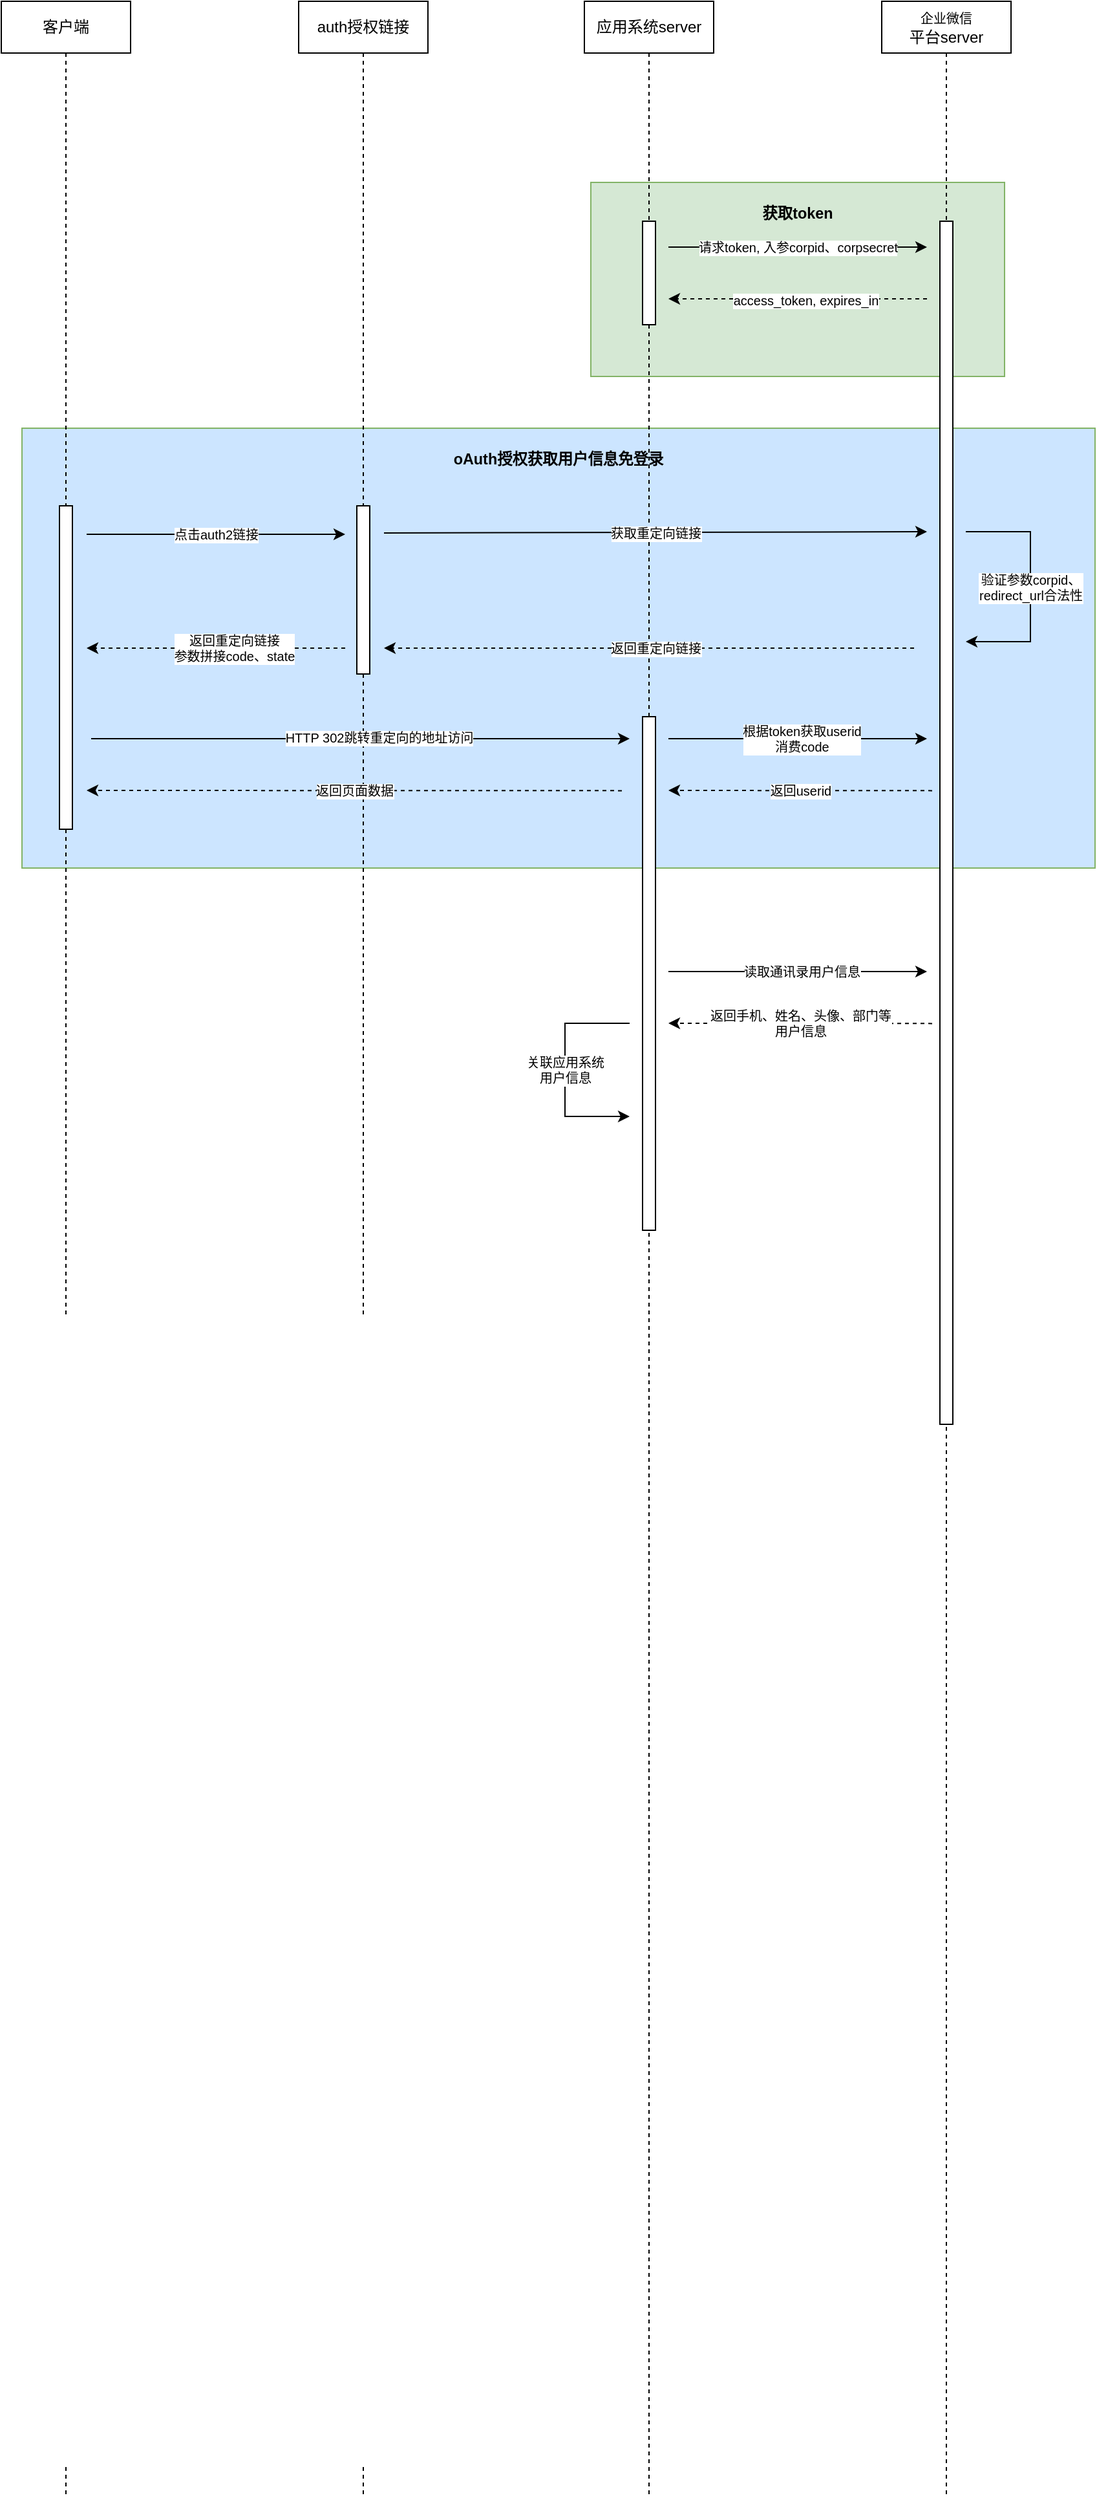 <mxfile version="17.4.4" type="github">
  <diagram id="wFE0QG_FPsp0jaGvCLVb" name="Page-1">
    <mxGraphModel dx="1795" dy="532" grid="1" gridSize="10" guides="1" tooltips="1" connect="1" arrows="1" fold="1" page="1" pageScale="1" pageWidth="850" pageHeight="1100" math="0" shadow="0">
      <root>
        <mxCell id="0" />
        <mxCell id="1" parent="0" />
        <mxCell id="-BD_mY3rdzX9CCHZaYfn-6" value="&lt;h3 style=&quot;line-height: 0.8&quot;&gt;获取token&lt;/h3&gt;" style="rounded=0;whiteSpace=wrap;html=1;fontSize=10;verticalAlign=top;fillColor=#d5e8d4;strokeColor=#82b366;" vertex="1" parent="1">
          <mxGeometry x="420" y="210" width="320" height="150" as="geometry" />
        </mxCell>
        <mxCell id="-BD_mY3rdzX9CCHZaYfn-28" value="&lt;h3 style=&quot;line-height: 0.8&quot;&gt;oAuth授权获取用户信息免登录&lt;/h3&gt;" style="rounded=0;whiteSpace=wrap;html=1;fontSize=10;verticalAlign=top;fillColor=#CCE5FF;strokeColor=#82b366;" vertex="1" parent="1">
          <mxGeometry x="-20" y="400" width="830" height="340" as="geometry" />
        </mxCell>
        <mxCell id="q2xAD3V1H3Vini_aAaJG-2" value="应用系统server" style="shape=umlLifeline;perimeter=lifelinePerimeter;whiteSpace=wrap;html=1;container=1;collapsible=0;recursiveResize=0;outlineConnect=0;" parent="1" vertex="1">
          <mxGeometry x="415" y="70" width="100" height="1930" as="geometry" />
        </mxCell>
        <mxCell id="q2xAD3V1H3Vini_aAaJG-1" value="" style="html=1;points=[];perimeter=orthogonalPerimeter;" parent="1" vertex="1">
          <mxGeometry x="460" y="240" width="10" height="80" as="geometry" />
        </mxCell>
        <mxCell id="-BD_mY3rdzX9CCHZaYfn-1" value="&lt;font style=&quot;font-size: 10px&quot;&gt;企业微信&lt;/font&gt;&lt;br&gt;平台server" style="shape=umlLifeline;perimeter=lifelinePerimeter;whiteSpace=wrap;html=1;container=1;collapsible=0;recursiveResize=0;outlineConnect=0;" vertex="1" parent="1">
          <mxGeometry x="645" y="70" width="100" height="1930" as="geometry" />
        </mxCell>
        <mxCell id="-BD_mY3rdzX9CCHZaYfn-2" value="" style="html=1;points=[];perimeter=orthogonalPerimeter;" vertex="1" parent="-BD_mY3rdzX9CCHZaYfn-1">
          <mxGeometry x="45" y="170" width="10" height="930" as="geometry" />
        </mxCell>
        <mxCell id="-BD_mY3rdzX9CCHZaYfn-16" value="验证参数corpid、&lt;br&gt;redirect_url合法性" style="endArrow=classic;html=1;rounded=0;fontFamily=Helvetica;fontSize=10;fontColor=default;" edge="1" parent="-BD_mY3rdzX9CCHZaYfn-1">
          <mxGeometry width="50" height="50" relative="1" as="geometry">
            <mxPoint x="65" y="410" as="sourcePoint" />
            <mxPoint x="65" y="495" as="targetPoint" />
            <Array as="points">
              <mxPoint x="115" y="410" />
              <mxPoint x="115" y="495" />
            </Array>
          </mxGeometry>
        </mxCell>
        <mxCell id="-BD_mY3rdzX9CCHZaYfn-3" value="请求token, 入参corpid、corpsecret" style="endArrow=classic;html=1;rounded=0;fontSize=10;" edge="1" parent="1">
          <mxGeometry width="50" height="50" relative="1" as="geometry">
            <mxPoint x="480" y="260" as="sourcePoint" />
            <mxPoint x="680" y="260" as="targetPoint" />
            <Array as="points">
              <mxPoint x="620" y="260" />
            </Array>
          </mxGeometry>
        </mxCell>
        <mxCell id="-BD_mY3rdzX9CCHZaYfn-4" value="" style="endArrow=classic;html=1;rounded=0;fontSize=10;dashed=1;" edge="1" parent="1">
          <mxGeometry width="50" height="50" relative="1" as="geometry">
            <mxPoint x="680" y="300" as="sourcePoint" />
            <mxPoint x="480" y="300" as="targetPoint" />
          </mxGeometry>
        </mxCell>
        <mxCell id="-BD_mY3rdzX9CCHZaYfn-5" value="access_token, expires_in" style="edgeLabel;html=1;align=center;verticalAlign=middle;resizable=0;points=[];fontSize=10;" vertex="1" connectable="0" parent="-BD_mY3rdzX9CCHZaYfn-4">
          <mxGeometry x="-0.06" y="1" relative="1" as="geometry">
            <mxPoint as="offset" />
          </mxGeometry>
        </mxCell>
        <mxCell id="-BD_mY3rdzX9CCHZaYfn-8" value="auth授权链接" style="shape=umlLifeline;perimeter=lifelinePerimeter;whiteSpace=wrap;html=1;container=1;collapsible=0;recursiveResize=0;outlineConnect=0;" vertex="1" parent="1">
          <mxGeometry x="194" y="70" width="100" height="1930" as="geometry" />
        </mxCell>
        <mxCell id="-BD_mY3rdzX9CCHZaYfn-9" value="客户端" style="shape=umlLifeline;perimeter=lifelinePerimeter;whiteSpace=wrap;html=1;container=1;collapsible=0;recursiveResize=0;outlineConnect=0;" vertex="1" parent="1">
          <mxGeometry x="-36" y="70" width="100" height="1930" as="geometry" />
        </mxCell>
        <mxCell id="-BD_mY3rdzX9CCHZaYfn-10" value="" style="html=1;points=[];perimeter=orthogonalPerimeter;rounded=0;fontFamily=Helvetica;fontSize=10;fontColor=default;strokeColor=default;fillColor=default;" vertex="1" parent="-BD_mY3rdzX9CCHZaYfn-9">
          <mxGeometry x="45" y="390" width="10" height="250" as="geometry" />
        </mxCell>
        <mxCell id="-BD_mY3rdzX9CCHZaYfn-11" value="" style="html=1;points=[];perimeter=orthogonalPerimeter;rounded=0;fontFamily=Helvetica;fontSize=10;fontColor=default;strokeColor=default;fillColor=default;" vertex="1" parent="1">
          <mxGeometry x="239" y="460" width="10" height="130" as="geometry" />
        </mxCell>
        <mxCell id="-BD_mY3rdzX9CCHZaYfn-13" value="点击auth2链接" style="endArrow=classic;html=1;rounded=0;fontFamily=Helvetica;fontSize=10;fontColor=default;" edge="1" parent="1">
          <mxGeometry width="50" height="50" relative="1" as="geometry">
            <mxPoint x="30" y="482" as="sourcePoint" />
            <mxPoint x="230" y="482" as="targetPoint" />
          </mxGeometry>
        </mxCell>
        <mxCell id="-BD_mY3rdzX9CCHZaYfn-14" value="" style="endArrow=classic;html=1;rounded=0;fontFamily=Helvetica;fontSize=10;fontColor=default;" edge="1" parent="1">
          <mxGeometry width="50" height="50" relative="1" as="geometry">
            <mxPoint x="260" y="481" as="sourcePoint" />
            <mxPoint x="680" y="480" as="targetPoint" />
          </mxGeometry>
        </mxCell>
        <mxCell id="-BD_mY3rdzX9CCHZaYfn-15" value="获取重定向链接" style="edgeLabel;html=1;align=center;verticalAlign=middle;resizable=0;points=[];fontSize=10;fontFamily=Helvetica;fontColor=default;" vertex="1" connectable="0" parent="-BD_mY3rdzX9CCHZaYfn-14">
          <mxGeometry x="0.162" relative="1" as="geometry">
            <mxPoint x="-34" as="offset" />
          </mxGeometry>
        </mxCell>
        <mxCell id="-BD_mY3rdzX9CCHZaYfn-17" value="" style="endArrow=classic;html=1;rounded=0;fontFamily=Helvetica;fontSize=10;fontColor=default;dashed=1;" edge="1" parent="1">
          <mxGeometry width="50" height="50" relative="1" as="geometry">
            <mxPoint x="670" y="570" as="sourcePoint" />
            <mxPoint x="260" y="570" as="targetPoint" />
          </mxGeometry>
        </mxCell>
        <mxCell id="-BD_mY3rdzX9CCHZaYfn-18" value="返回重定向链接" style="edgeLabel;html=1;align=center;verticalAlign=middle;resizable=0;points=[];fontSize=10;fontFamily=Helvetica;fontColor=default;" vertex="1" connectable="0" parent="-BD_mY3rdzX9CCHZaYfn-17">
          <mxGeometry x="0.088" relative="1" as="geometry">
            <mxPoint x="23" as="offset" />
          </mxGeometry>
        </mxCell>
        <mxCell id="-BD_mY3rdzX9CCHZaYfn-19" value="" style="endArrow=classic;html=1;rounded=0;fontFamily=Helvetica;fontSize=10;fontColor=default;dashed=1;" edge="1" parent="1">
          <mxGeometry width="50" height="50" relative="1" as="geometry">
            <mxPoint x="230" y="570" as="sourcePoint" />
            <mxPoint x="30" y="570" as="targetPoint" />
          </mxGeometry>
        </mxCell>
        <mxCell id="-BD_mY3rdzX9CCHZaYfn-20" value="返回重定向链接&lt;br&gt;参数拼接code、state" style="edgeLabel;html=1;align=center;verticalAlign=middle;resizable=0;points=[];fontSize=10;fontFamily=Helvetica;fontColor=default;" vertex="1" connectable="0" parent="-BD_mY3rdzX9CCHZaYfn-19">
          <mxGeometry x="0.088" relative="1" as="geometry">
            <mxPoint x="23" as="offset" />
          </mxGeometry>
        </mxCell>
        <mxCell id="-BD_mY3rdzX9CCHZaYfn-21" value="" style="html=1;points=[];perimeter=orthogonalPerimeter;" vertex="1" parent="1">
          <mxGeometry x="460" y="623" width="10" height="397" as="geometry" />
        </mxCell>
        <mxCell id="-BD_mY3rdzX9CCHZaYfn-22" value="" style="endArrow=classic;html=1;rounded=0;fontFamily=Helvetica;fontSize=10;fontColor=default;" edge="1" parent="1">
          <mxGeometry width="50" height="50" relative="1" as="geometry">
            <mxPoint x="33.5" y="640" as="sourcePoint" />
            <mxPoint x="450" y="640" as="targetPoint" />
          </mxGeometry>
        </mxCell>
        <mxCell id="-BD_mY3rdzX9CCHZaYfn-23" value="HTTP 302跳转重定向的地址访问" style="edgeLabel;html=1;align=center;verticalAlign=middle;resizable=0;points=[];fontSize=10;fontFamily=Helvetica;fontColor=default;" vertex="1" connectable="0" parent="-BD_mY3rdzX9CCHZaYfn-22">
          <mxGeometry x="0.064" y="1" relative="1" as="geometry">
            <mxPoint x="1" as="offset" />
          </mxGeometry>
        </mxCell>
        <mxCell id="-BD_mY3rdzX9CCHZaYfn-24" value="" style="endArrow=classic;html=1;rounded=0;fontFamily=Helvetica;fontSize=10;fontColor=default;" edge="1" parent="1">
          <mxGeometry width="50" height="50" relative="1" as="geometry">
            <mxPoint x="480" y="640" as="sourcePoint" />
            <mxPoint x="680" y="640" as="targetPoint" />
          </mxGeometry>
        </mxCell>
        <mxCell id="-BD_mY3rdzX9CCHZaYfn-25" value="根据token获取userid&lt;br&gt;消费code" style="edgeLabel;html=1;align=center;verticalAlign=middle;resizable=0;points=[];fontSize=10;fontFamily=Helvetica;fontColor=default;" vertex="1" connectable="0" parent="-BD_mY3rdzX9CCHZaYfn-24">
          <mxGeometry x="0.03" relative="1" as="geometry">
            <mxPoint as="offset" />
          </mxGeometry>
        </mxCell>
        <mxCell id="-BD_mY3rdzX9CCHZaYfn-26" value="返回userid" style="endArrow=classic;html=1;rounded=0;fontFamily=Helvetica;fontSize=10;fontColor=default;exitX=-0.4;exitY=0.603;exitDx=0;exitDy=0;exitPerimeter=0;dashed=1;" edge="1" parent="1">
          <mxGeometry width="50" height="50" relative="1" as="geometry">
            <mxPoint x="684" y="680.19" as="sourcePoint" />
            <mxPoint x="480" y="680" as="targetPoint" />
          </mxGeometry>
        </mxCell>
        <mxCell id="-BD_mY3rdzX9CCHZaYfn-27" value="返回页面数据" style="endArrow=classic;html=1;rounded=0;fontFamily=Helvetica;fontSize=10;fontColor=default;exitX=-0.4;exitY=0.603;exitDx=0;exitDy=0;exitPerimeter=0;dashed=1;" edge="1" parent="1">
          <mxGeometry width="50" height="50" relative="1" as="geometry">
            <mxPoint x="444" y="680.19" as="sourcePoint" />
            <mxPoint x="30" y="680" as="targetPoint" />
          </mxGeometry>
        </mxCell>
        <mxCell id="-BD_mY3rdzX9CCHZaYfn-31" value="" style="endArrow=classic;html=1;rounded=0;fontFamily=Helvetica;fontSize=10;fontColor=default;" edge="1" parent="1">
          <mxGeometry width="50" height="50" relative="1" as="geometry">
            <mxPoint x="480" y="820" as="sourcePoint" />
            <mxPoint x="680" y="820" as="targetPoint" />
          </mxGeometry>
        </mxCell>
        <mxCell id="-BD_mY3rdzX9CCHZaYfn-32" value="读取通讯录用户信息" style="edgeLabel;html=1;align=center;verticalAlign=middle;resizable=0;points=[];fontSize=10;fontFamily=Helvetica;fontColor=default;" vertex="1" connectable="0" parent="-BD_mY3rdzX9CCHZaYfn-31">
          <mxGeometry x="0.03" relative="1" as="geometry">
            <mxPoint as="offset" />
          </mxGeometry>
        </mxCell>
        <mxCell id="-BD_mY3rdzX9CCHZaYfn-33" value="返回手机、姓名、头像、部门等&lt;br&gt;用户信息" style="endArrow=classic;html=1;rounded=0;fontFamily=Helvetica;fontSize=10;fontColor=default;exitX=-0.4;exitY=0.603;exitDx=0;exitDy=0;exitPerimeter=0;dashed=1;" edge="1" parent="1">
          <mxGeometry width="50" height="50" relative="1" as="geometry">
            <mxPoint x="684" y="860.19" as="sourcePoint" />
            <mxPoint x="480" y="860" as="targetPoint" />
          </mxGeometry>
        </mxCell>
        <mxCell id="-BD_mY3rdzX9CCHZaYfn-34" value="关联应用系统&lt;br&gt;用户信息" style="endArrow=classic;html=1;rounded=0;fontFamily=Helvetica;fontSize=10;fontColor=default;" edge="1" parent="1">
          <mxGeometry width="50" height="50" relative="1" as="geometry">
            <mxPoint x="450" y="860" as="sourcePoint" />
            <mxPoint x="450" y="932" as="targetPoint" />
            <Array as="points">
              <mxPoint x="400" y="860" />
              <mxPoint x="400" y="932" />
            </Array>
          </mxGeometry>
        </mxCell>
      </root>
    </mxGraphModel>
  </diagram>
</mxfile>
